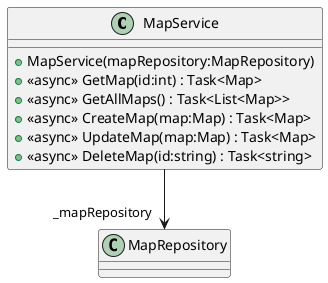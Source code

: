 @startuml
class MapService {
    + MapService(mapRepository:MapRepository)
    + <<async>> GetMap(id:int) : Task<Map>
    + <<async>> GetAllMaps() : Task<List<Map>>
    + <<async>> CreateMap(map:Map) : Task<Map>
    + <<async>> UpdateMap(map:Map) : Task<Map>
    + <<async>> DeleteMap(id:string) : Task<string>
}
MapService --> "_mapRepository" MapRepository
@enduml
